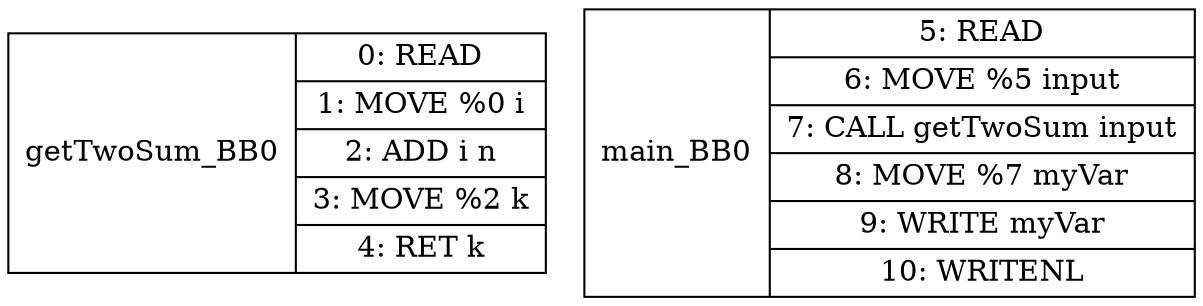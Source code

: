 diGraph G { 
getTwoSum_BB0 [shape=record, label="<b>getTwoSum_BB0| {0: READ |1: MOVE %0 i|2: ADD i n|3: MOVE %2 k|4: RET k}"];
main_BB0 [shape=record, label="<b>main_BB0| {5: READ |6: MOVE %5 input|7: CALL getTwoSum input|8: MOVE %7 myVar|9: WRITE myVar|10: WRITENL }"];



}